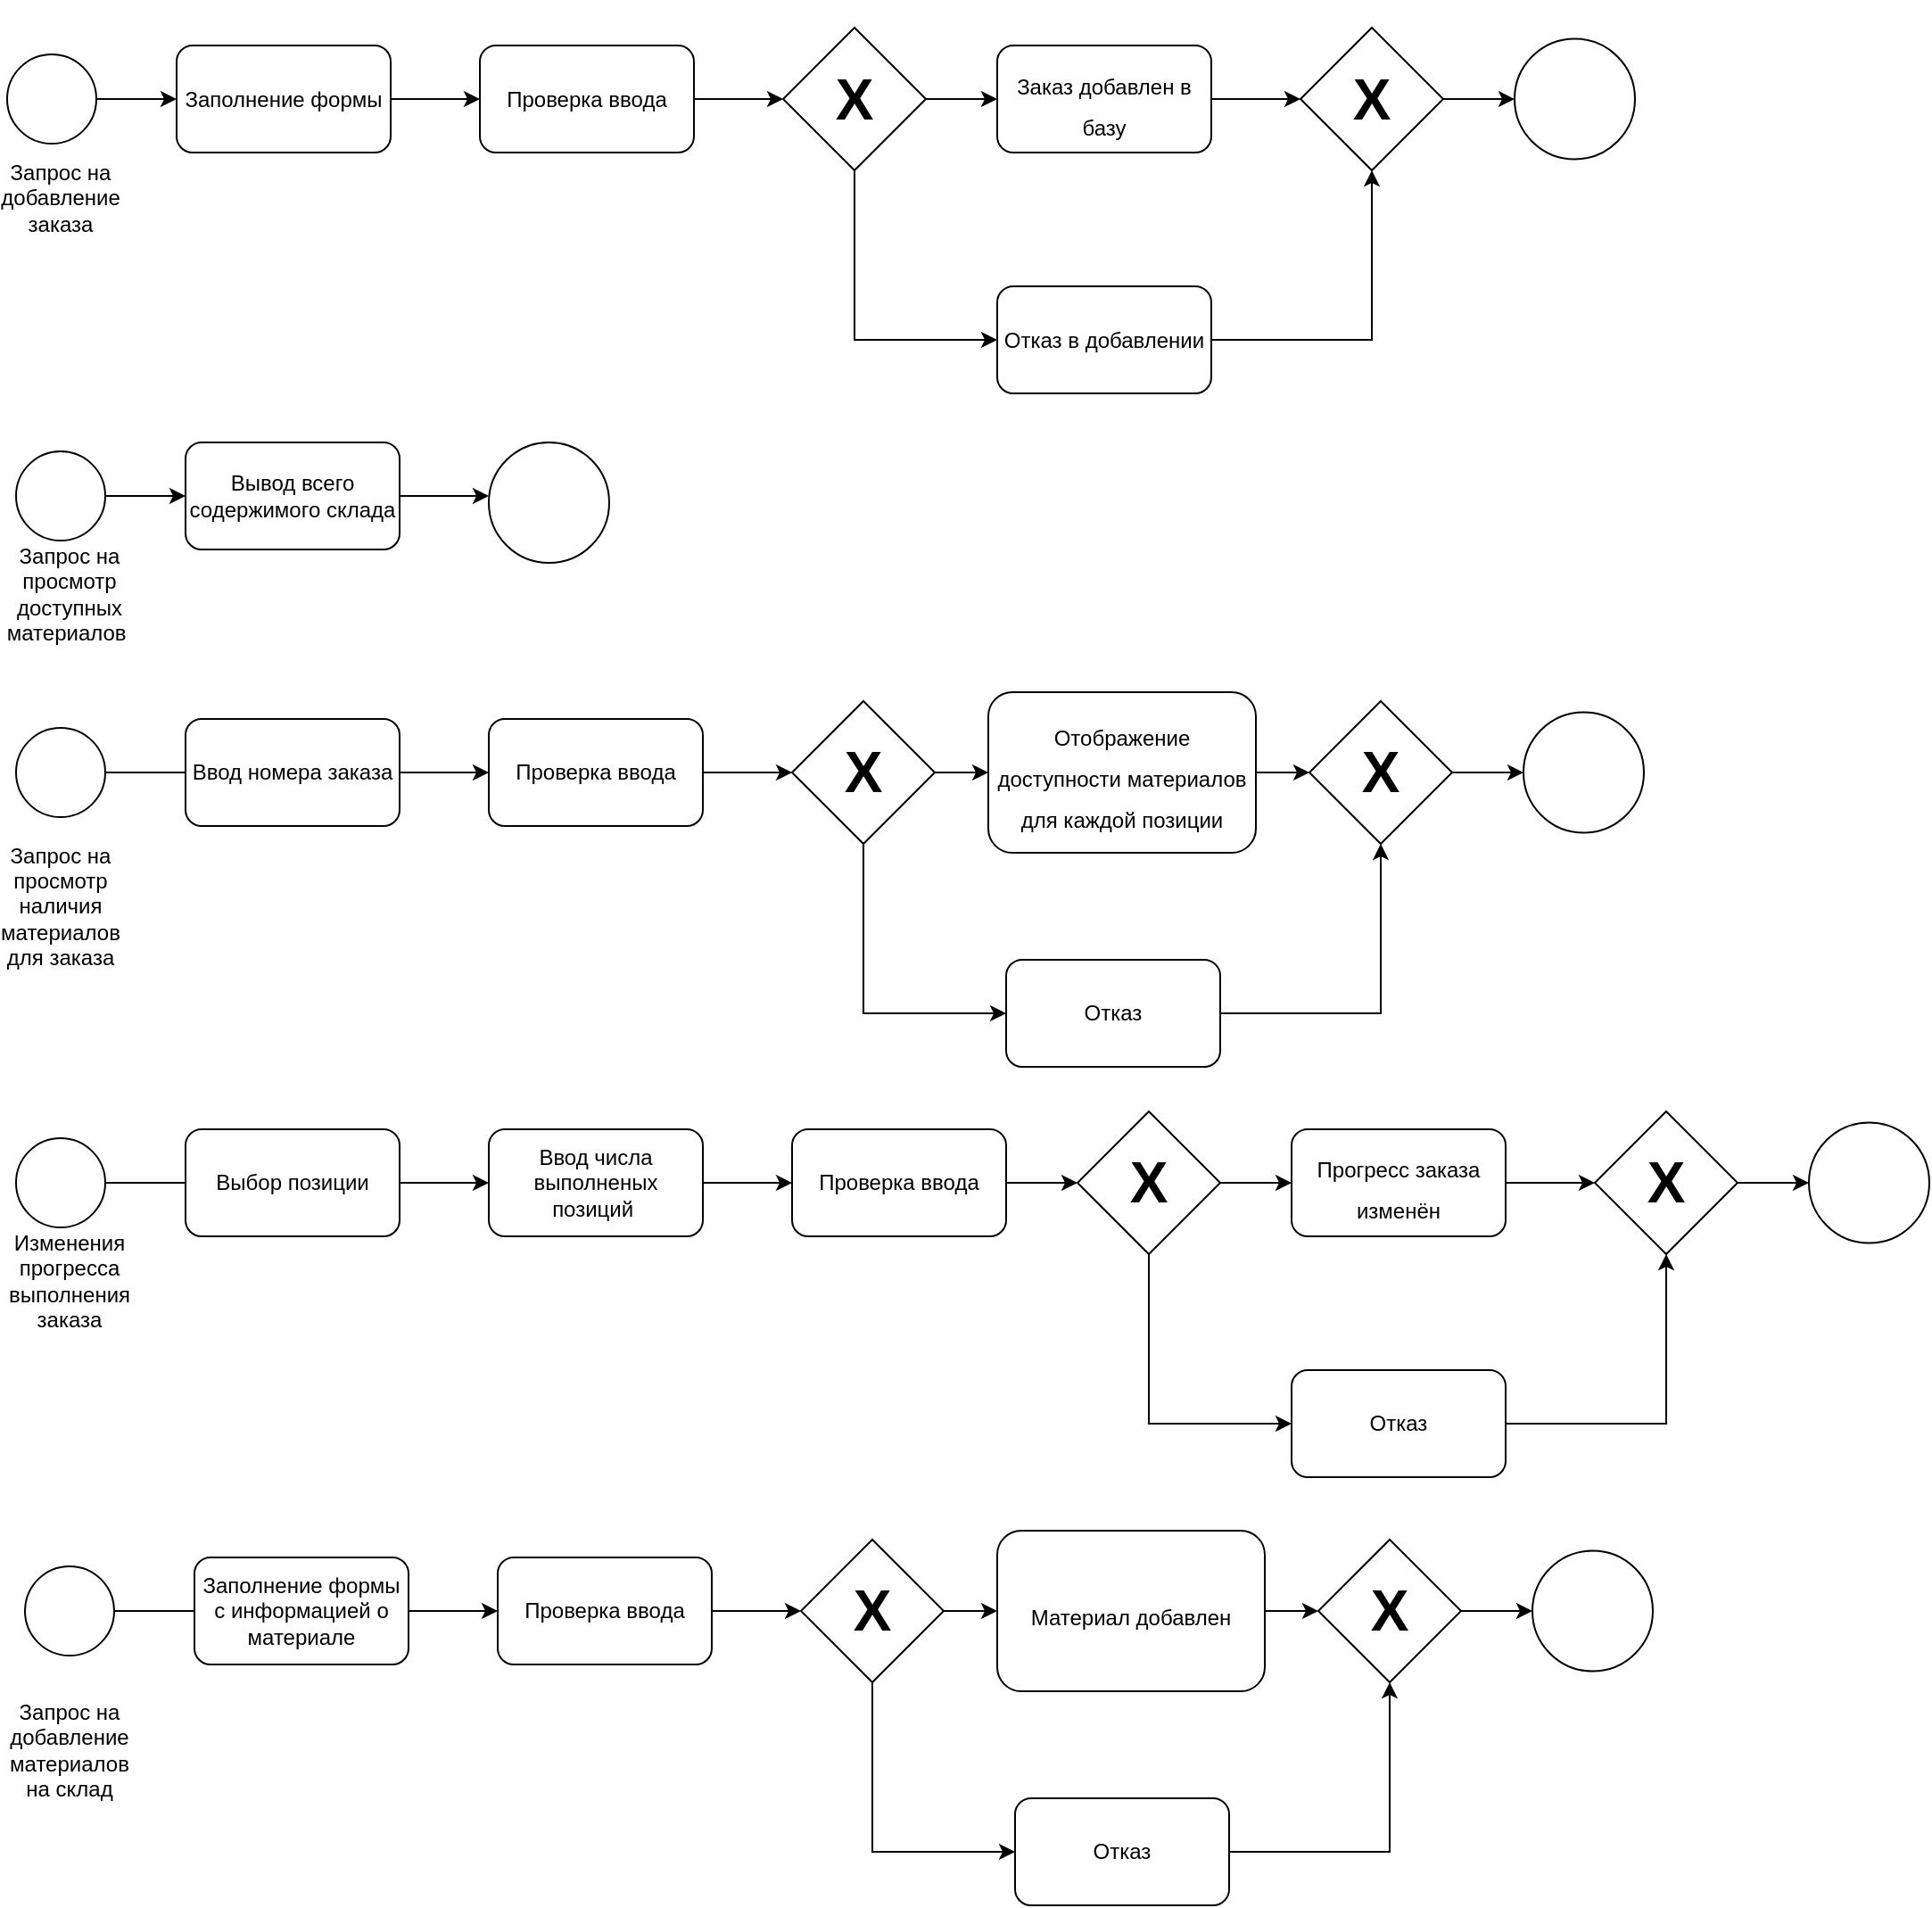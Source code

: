 <mxfile version="20.7.4" type="device"><diagram name="Page-1" id="2a216829-ef6e-dabb-86c1-c78162f3ba2b"><mxGraphModel dx="1381" dy="808" grid="1" gridSize="10" guides="1" tooltips="1" connect="1" arrows="1" fold="1" page="1" pageScale="1" pageWidth="850" pageHeight="1100" background="none" math="0" shadow="0"><root><mxCell id="0"/><mxCell id="1" parent="0"/><mxCell id="cu_UfZFSGi-JBSAdrCJ--37" value="" style="edgeStyle=orthogonalEdgeStyle;rounded=0;orthogonalLoop=1;jettySize=auto;html=1;fontSize=12;" edge="1" parent="1" source="7a84cebc1def654-1" target="cu_UfZFSGi-JBSAdrCJ--2"><mxGeometry relative="1" as="geometry"/></mxCell><mxCell id="7a84cebc1def654-1" value="" style="shape=mxgraph.bpmn.shape;html=1;verticalLabelPosition=bottom;labelBackgroundColor=#ffffff;verticalAlign=top;perimeter=ellipsePerimeter;outline=standard;symbol=general;" parent="1" vertex="1"><mxGeometry x="15" y="92.5" width="50" height="50" as="geometry"/></mxCell><mxCell id="cu_UfZFSGi-JBSAdrCJ--1" value="Запрос на добавление заказа" style="text;html=1;strokeColor=none;fillColor=none;align=center;verticalAlign=middle;whiteSpace=wrap;rounded=0;" vertex="1" parent="1"><mxGeometry x="15" y="157.5" width="60" height="30" as="geometry"/></mxCell><mxCell id="cu_UfZFSGi-JBSAdrCJ--8" value="" style="edgeStyle=orthogonalEdgeStyle;rounded=0;orthogonalLoop=1;jettySize=auto;html=1;fontSize=12;" edge="1" parent="1" source="cu_UfZFSGi-JBSAdrCJ--3" target="cu_UfZFSGi-JBSAdrCJ--5"><mxGeometry relative="1" as="geometry"/></mxCell><mxCell id="cu_UfZFSGi-JBSAdrCJ--14" style="edgeStyle=orthogonalEdgeStyle;rounded=0;orthogonalLoop=1;jettySize=auto;html=1;fontSize=12;entryX=0;entryY=0.5;entryDx=0;entryDy=0;exitX=0.5;exitY=1;exitDx=0;exitDy=0;" edge="1" parent="1" source="cu_UfZFSGi-JBSAdrCJ--3" target="cu_UfZFSGi-JBSAdrCJ--9"><mxGeometry relative="1" as="geometry"><mxPoint x="490" y="262.5" as="targetPoint"/><Array as="points"><mxPoint x="490" y="252.5"/></Array></mxGeometry></mxCell><mxCell id="cu_UfZFSGi-JBSAdrCJ--3" value="&lt;b&gt;&lt;font style=&quot;font-size: 32px;&quot;&gt;Х&lt;/font&gt;&lt;/b&gt;" style="rhombus;whiteSpace=wrap;html=1;" vertex="1" parent="1"><mxGeometry x="450" y="77.5" width="80" height="80" as="geometry"/></mxCell><mxCell id="cu_UfZFSGi-JBSAdrCJ--12" value="" style="edgeStyle=orthogonalEdgeStyle;rounded=0;orthogonalLoop=1;jettySize=auto;html=1;fontSize=12;" edge="1" parent="1" source="cu_UfZFSGi-JBSAdrCJ--5" target="cu_UfZFSGi-JBSAdrCJ--11"><mxGeometry relative="1" as="geometry"/></mxCell><mxCell id="cu_UfZFSGi-JBSAdrCJ--5" value="&lt;p style=&quot;line-height: 50%;&quot;&gt;&lt;font style=&quot;font-size: 12px;&quot;&gt;Заказ добавлен в базу&lt;/font&gt;&lt;/p&gt;" style="rounded=1;whiteSpace=wrap;html=1;fontSize=32;" vertex="1" parent="1"><mxGeometry x="570" y="87.5" width="120" height="60" as="geometry"/></mxCell><mxCell id="cu_UfZFSGi-JBSAdrCJ--6" value="" style="ellipse;whiteSpace=wrap;html=1;aspect=fixed;fontSize=12;" vertex="1" parent="1"><mxGeometry x="860" y="83.75" width="67.5" height="67.5" as="geometry"/></mxCell><mxCell id="cu_UfZFSGi-JBSAdrCJ--15" style="edgeStyle=orthogonalEdgeStyle;rounded=0;orthogonalLoop=1;jettySize=auto;html=1;entryX=0.5;entryY=1;entryDx=0;entryDy=0;fontSize=12;" edge="1" parent="1" source="cu_UfZFSGi-JBSAdrCJ--9" target="cu_UfZFSGi-JBSAdrCJ--11"><mxGeometry relative="1" as="geometry"/></mxCell><mxCell id="cu_UfZFSGi-JBSAdrCJ--9" value="Отказ в добавлении" style="rounded=1;whiteSpace=wrap;html=1;fontSize=12;" vertex="1" parent="1"><mxGeometry x="570" y="222.5" width="120" height="60" as="geometry"/></mxCell><mxCell id="cu_UfZFSGi-JBSAdrCJ--13" value="" style="edgeStyle=orthogonalEdgeStyle;rounded=0;orthogonalLoop=1;jettySize=auto;html=1;fontSize=12;" edge="1" parent="1" source="cu_UfZFSGi-JBSAdrCJ--11" target="cu_UfZFSGi-JBSAdrCJ--6"><mxGeometry relative="1" as="geometry"/></mxCell><mxCell id="cu_UfZFSGi-JBSAdrCJ--11" value="&lt;b&gt;&lt;font style=&quot;font-size: 32px;&quot;&gt;Х&lt;/font&gt;&lt;/b&gt;" style="rhombus;whiteSpace=wrap;html=1;" vertex="1" parent="1"><mxGeometry x="740" y="77.5" width="80" height="80" as="geometry"/></mxCell><mxCell id="cu_UfZFSGi-JBSAdrCJ--18" value="" style="edgeStyle=orthogonalEdgeStyle;rounded=0;orthogonalLoop=1;jettySize=auto;html=1;fontSize=12;" edge="1" parent="1" source="cu_UfZFSGi-JBSAdrCJ--16" target="cu_UfZFSGi-JBSAdrCJ--3"><mxGeometry relative="1" as="geometry"/></mxCell><mxCell id="cu_UfZFSGi-JBSAdrCJ--16" value="Проверка ввода" style="rounded=1;whiteSpace=wrap;html=1;" vertex="1" parent="1"><mxGeometry x="280" y="87.5" width="120" height="60" as="geometry"/></mxCell><mxCell id="cu_UfZFSGi-JBSAdrCJ--19" value="" style="edgeStyle=orthogonalEdgeStyle;rounded=0;orthogonalLoop=1;jettySize=auto;html=1;fontSize=12;" edge="1" parent="1" source="cu_UfZFSGi-JBSAdrCJ--2" target="cu_UfZFSGi-JBSAdrCJ--16"><mxGeometry relative="1" as="geometry"/></mxCell><mxCell id="cu_UfZFSGi-JBSAdrCJ--2" value="Заполнение формы" style="rounded=1;whiteSpace=wrap;html=1;" vertex="1" parent="1"><mxGeometry x="110" y="87.5" width="120" height="60" as="geometry"/></mxCell><mxCell id="cu_UfZFSGi-JBSAdrCJ--38" value="" style="edgeStyle=orthogonalEdgeStyle;rounded=0;orthogonalLoop=1;jettySize=auto;html=1;fontSize=12;" edge="1" parent="1" source="cu_UfZFSGi-JBSAdrCJ--20" target="cu_UfZFSGi-JBSAdrCJ--35"><mxGeometry relative="1" as="geometry"/></mxCell><mxCell id="cu_UfZFSGi-JBSAdrCJ--20" value="" style="shape=mxgraph.bpmn.shape;html=1;verticalLabelPosition=bottom;labelBackgroundColor=#ffffff;verticalAlign=top;perimeter=ellipsePerimeter;outline=standard;symbol=general;" vertex="1" parent="1"><mxGeometry x="20" y="315" width="50" height="50" as="geometry"/></mxCell><mxCell id="cu_UfZFSGi-JBSAdrCJ--21" value="Запрос на просмотр доступных материалов&amp;nbsp;" style="text;html=1;strokeColor=none;fillColor=none;align=center;verticalAlign=middle;whiteSpace=wrap;rounded=0;" vertex="1" parent="1"><mxGeometry x="20" y="380" width="60" height="30" as="geometry"/></mxCell><mxCell id="cu_UfZFSGi-JBSAdrCJ--27" value="" style="ellipse;whiteSpace=wrap;html=1;aspect=fixed;fontSize=12;" vertex="1" parent="1"><mxGeometry x="285" y="310" width="67.5" height="67.5" as="geometry"/></mxCell><mxCell id="cu_UfZFSGi-JBSAdrCJ--34" value="" style="edgeStyle=orthogonalEdgeStyle;rounded=0;orthogonalLoop=1;jettySize=auto;html=1;fontSize=12;" edge="1" parent="1" source="cu_UfZFSGi-JBSAdrCJ--35"><mxGeometry relative="1" as="geometry"><mxPoint x="285" y="340" as="targetPoint"/></mxGeometry></mxCell><mxCell id="cu_UfZFSGi-JBSAdrCJ--35" value="Вывод всего содержимого склада" style="rounded=1;whiteSpace=wrap;html=1;" vertex="1" parent="1"><mxGeometry x="115" y="310" width="120" height="60" as="geometry"/></mxCell><mxCell id="cu_UfZFSGi-JBSAdrCJ--39" value="" style="shape=mxgraph.bpmn.shape;html=1;verticalLabelPosition=bottom;labelBackgroundColor=#ffffff;verticalAlign=top;perimeter=ellipsePerimeter;outline=standard;symbol=general;" vertex="1" parent="1"><mxGeometry x="20" y="470" width="50" height="50" as="geometry"/></mxCell><mxCell id="cu_UfZFSGi-JBSAdrCJ--40" value="Запрос на просмотр наличия материалов для заказа" style="text;html=1;strokeColor=none;fillColor=none;align=center;verticalAlign=middle;whiteSpace=wrap;rounded=0;" vertex="1" parent="1"><mxGeometry x="15" y="555" width="60" height="30" as="geometry"/></mxCell><mxCell id="cu_UfZFSGi-JBSAdrCJ--41" value="" style="edgeStyle=orthogonalEdgeStyle;rounded=0;orthogonalLoop=1;jettySize=auto;html=1;fontSize=12;" edge="1" parent="1" source="cu_UfZFSGi-JBSAdrCJ--43" target="cu_UfZFSGi-JBSAdrCJ--45"><mxGeometry relative="1" as="geometry"/></mxCell><mxCell id="cu_UfZFSGi-JBSAdrCJ--42" style="edgeStyle=orthogonalEdgeStyle;rounded=0;orthogonalLoop=1;jettySize=auto;html=1;fontSize=12;entryX=0;entryY=0.5;entryDx=0;entryDy=0;exitX=0.5;exitY=1;exitDx=0;exitDy=0;" edge="1" parent="1" source="cu_UfZFSGi-JBSAdrCJ--43" target="cu_UfZFSGi-JBSAdrCJ--48"><mxGeometry relative="1" as="geometry"><mxPoint x="495" y="640" as="targetPoint"/><Array as="points"><mxPoint x="495" y="630"/></Array></mxGeometry></mxCell><mxCell id="cu_UfZFSGi-JBSAdrCJ--43" value="&lt;b&gt;&lt;font style=&quot;font-size: 32px;&quot;&gt;Х&lt;/font&gt;&lt;/b&gt;" style="rhombus;whiteSpace=wrap;html=1;" vertex="1" parent="1"><mxGeometry x="455" y="455" width="80" height="80" as="geometry"/></mxCell><mxCell id="cu_UfZFSGi-JBSAdrCJ--44" value="" style="edgeStyle=orthogonalEdgeStyle;rounded=0;orthogonalLoop=1;jettySize=auto;html=1;fontSize=12;" edge="1" parent="1" source="cu_UfZFSGi-JBSAdrCJ--45" target="cu_UfZFSGi-JBSAdrCJ--50"><mxGeometry relative="1" as="geometry"/></mxCell><mxCell id="cu_UfZFSGi-JBSAdrCJ--45" value="&lt;p style=&quot;line-height: 50%;&quot;&gt;&lt;span style=&quot;font-size: 12px;&quot;&gt;Отображение доступности материалов для каждой позиции&lt;/span&gt;&lt;/p&gt;" style="rounded=1;whiteSpace=wrap;html=1;fontSize=32;" vertex="1" parent="1"><mxGeometry x="565" y="450" width="150" height="90" as="geometry"/></mxCell><mxCell id="cu_UfZFSGi-JBSAdrCJ--46" value="" style="ellipse;whiteSpace=wrap;html=1;aspect=fixed;fontSize=12;" vertex="1" parent="1"><mxGeometry x="865" y="461.25" width="67.5" height="67.5" as="geometry"/></mxCell><mxCell id="cu_UfZFSGi-JBSAdrCJ--47" style="edgeStyle=orthogonalEdgeStyle;rounded=0;orthogonalLoop=1;jettySize=auto;html=1;entryX=0.5;entryY=1;entryDx=0;entryDy=0;fontSize=12;" edge="1" parent="1" source="cu_UfZFSGi-JBSAdrCJ--48" target="cu_UfZFSGi-JBSAdrCJ--50"><mxGeometry relative="1" as="geometry"/></mxCell><mxCell id="cu_UfZFSGi-JBSAdrCJ--48" value="Отказ" style="rounded=1;whiteSpace=wrap;html=1;fontSize=12;" vertex="1" parent="1"><mxGeometry x="575" y="600" width="120" height="60" as="geometry"/></mxCell><mxCell id="cu_UfZFSGi-JBSAdrCJ--49" value="" style="edgeStyle=orthogonalEdgeStyle;rounded=0;orthogonalLoop=1;jettySize=auto;html=1;fontSize=12;" edge="1" parent="1" source="cu_UfZFSGi-JBSAdrCJ--50" target="cu_UfZFSGi-JBSAdrCJ--46"><mxGeometry relative="1" as="geometry"/></mxCell><mxCell id="cu_UfZFSGi-JBSAdrCJ--50" value="&lt;b&gt;&lt;font style=&quot;font-size: 32px;&quot;&gt;Х&lt;/font&gt;&lt;/b&gt;" style="rhombus;whiteSpace=wrap;html=1;" vertex="1" parent="1"><mxGeometry x="745" y="455" width="80" height="80" as="geometry"/></mxCell><mxCell id="cu_UfZFSGi-JBSAdrCJ--51" value="" style="edgeStyle=orthogonalEdgeStyle;rounded=0;orthogonalLoop=1;jettySize=auto;html=1;fontSize=12;" edge="1" parent="1" source="cu_UfZFSGi-JBSAdrCJ--52" target="cu_UfZFSGi-JBSAdrCJ--43"><mxGeometry relative="1" as="geometry"/></mxCell><mxCell id="cu_UfZFSGi-JBSAdrCJ--52" value="Проверка ввода" style="rounded=1;whiteSpace=wrap;html=1;" vertex="1" parent="1"><mxGeometry x="285" y="465" width="120" height="60" as="geometry"/></mxCell><mxCell id="cu_UfZFSGi-JBSAdrCJ--53" value="" style="edgeStyle=orthogonalEdgeStyle;rounded=0;orthogonalLoop=1;jettySize=auto;html=1;fontSize=12;" edge="1" parent="1" source="cu_UfZFSGi-JBSAdrCJ--54" target="cu_UfZFSGi-JBSAdrCJ--52"><mxGeometry relative="1" as="geometry"/></mxCell><mxCell id="cu_UfZFSGi-JBSAdrCJ--54" value="Ввод номера заказа" style="rounded=1;whiteSpace=wrap;html=1;" vertex="1" parent="1"><mxGeometry x="115" y="465" width="120" height="60" as="geometry"/></mxCell><mxCell id="cu_UfZFSGi-JBSAdrCJ--55" value="" style="edgeStyle=orthogonalEdgeStyle;rounded=0;html=1;jettySize=auto;orthogonalLoop=1;endArrow=none;" edge="1" parent="1" source="cu_UfZFSGi-JBSAdrCJ--39" target="cu_UfZFSGi-JBSAdrCJ--54"><mxGeometry relative="1" as="geometry"><mxPoint x="70" y="502.5" as="sourcePoint"/><mxPoint x="175.0" y="502.5" as="targetPoint"/></mxGeometry></mxCell><mxCell id="cu_UfZFSGi-JBSAdrCJ--56" value="" style="shape=mxgraph.bpmn.shape;html=1;verticalLabelPosition=bottom;labelBackgroundColor=#ffffff;verticalAlign=top;perimeter=ellipsePerimeter;outline=standard;symbol=general;" vertex="1" parent="1"><mxGeometry x="20" y="700" width="50" height="50" as="geometry"/></mxCell><mxCell id="cu_UfZFSGi-JBSAdrCJ--57" value="Изменения прогресса выполнения заказа" style="text;html=1;strokeColor=none;fillColor=none;align=center;verticalAlign=middle;whiteSpace=wrap;rounded=0;" vertex="1" parent="1"><mxGeometry x="20" y="765" width="60" height="30" as="geometry"/></mxCell><mxCell id="cu_UfZFSGi-JBSAdrCJ--58" value="" style="edgeStyle=orthogonalEdgeStyle;rounded=0;orthogonalLoop=1;jettySize=auto;html=1;fontSize=12;" edge="1" parent="1" source="cu_UfZFSGi-JBSAdrCJ--60" target="cu_UfZFSGi-JBSAdrCJ--62"><mxGeometry relative="1" as="geometry"/></mxCell><mxCell id="cu_UfZFSGi-JBSAdrCJ--59" style="edgeStyle=orthogonalEdgeStyle;rounded=0;orthogonalLoop=1;jettySize=auto;html=1;fontSize=12;entryX=0;entryY=0.5;entryDx=0;entryDy=0;exitX=0.5;exitY=1;exitDx=0;exitDy=0;" edge="1" parent="1" source="cu_UfZFSGi-JBSAdrCJ--60" target="cu_UfZFSGi-JBSAdrCJ--65"><mxGeometry relative="1" as="geometry"><mxPoint x="655" y="870" as="targetPoint"/><Array as="points"><mxPoint x="655" y="860"/></Array></mxGeometry></mxCell><mxCell id="cu_UfZFSGi-JBSAdrCJ--60" value="&lt;b&gt;&lt;font style=&quot;font-size: 32px;&quot;&gt;Х&lt;/font&gt;&lt;/b&gt;" style="rhombus;whiteSpace=wrap;html=1;" vertex="1" parent="1"><mxGeometry x="615" y="685" width="80" height="80" as="geometry"/></mxCell><mxCell id="cu_UfZFSGi-JBSAdrCJ--61" value="" style="edgeStyle=orthogonalEdgeStyle;rounded=0;orthogonalLoop=1;jettySize=auto;html=1;fontSize=12;" edge="1" parent="1" source="cu_UfZFSGi-JBSAdrCJ--62" target="cu_UfZFSGi-JBSAdrCJ--67"><mxGeometry relative="1" as="geometry"/></mxCell><mxCell id="cu_UfZFSGi-JBSAdrCJ--62" value="&lt;p style=&quot;line-height: 50%;&quot;&gt;&lt;span style=&quot;font-size: 12px;&quot;&gt;Прогресс заказа изменён&lt;/span&gt;&lt;/p&gt;" style="rounded=1;whiteSpace=wrap;html=1;fontSize=32;" vertex="1" parent="1"><mxGeometry x="735" y="695" width="120" height="60" as="geometry"/></mxCell><mxCell id="cu_UfZFSGi-JBSAdrCJ--63" value="" style="ellipse;whiteSpace=wrap;html=1;aspect=fixed;fontSize=12;" vertex="1" parent="1"><mxGeometry x="1025" y="691.25" width="67.5" height="67.5" as="geometry"/></mxCell><mxCell id="cu_UfZFSGi-JBSAdrCJ--64" style="edgeStyle=orthogonalEdgeStyle;rounded=0;orthogonalLoop=1;jettySize=auto;html=1;entryX=0.5;entryY=1;entryDx=0;entryDy=0;fontSize=12;" edge="1" parent="1" source="cu_UfZFSGi-JBSAdrCJ--65" target="cu_UfZFSGi-JBSAdrCJ--67"><mxGeometry relative="1" as="geometry"/></mxCell><mxCell id="cu_UfZFSGi-JBSAdrCJ--65" value="Отказ" style="rounded=1;whiteSpace=wrap;html=1;fontSize=12;" vertex="1" parent="1"><mxGeometry x="735" y="830" width="120" height="60" as="geometry"/></mxCell><mxCell id="cu_UfZFSGi-JBSAdrCJ--66" value="" style="edgeStyle=orthogonalEdgeStyle;rounded=0;orthogonalLoop=1;jettySize=auto;html=1;fontSize=12;" edge="1" parent="1" source="cu_UfZFSGi-JBSAdrCJ--67" target="cu_UfZFSGi-JBSAdrCJ--63"><mxGeometry relative="1" as="geometry"/></mxCell><mxCell id="cu_UfZFSGi-JBSAdrCJ--67" value="&lt;b&gt;&lt;font style=&quot;font-size: 32px;&quot;&gt;Х&lt;/font&gt;&lt;/b&gt;" style="rhombus;whiteSpace=wrap;html=1;" vertex="1" parent="1"><mxGeometry x="905" y="685" width="80" height="80" as="geometry"/></mxCell><mxCell id="cu_UfZFSGi-JBSAdrCJ--75" value="" style="edgeStyle=orthogonalEdgeStyle;rounded=0;orthogonalLoop=1;jettySize=auto;html=1;fontSize=12;" edge="1" parent="1" source="cu_UfZFSGi-JBSAdrCJ--69" target="cu_UfZFSGi-JBSAdrCJ--73"><mxGeometry relative="1" as="geometry"/></mxCell><mxCell id="cu_UfZFSGi-JBSAdrCJ--69" value="Ввод числа выполненых позиций&amp;nbsp;" style="rounded=1;whiteSpace=wrap;html=1;" vertex="1" parent="1"><mxGeometry x="285" y="695" width="120" height="60" as="geometry"/></mxCell><mxCell id="cu_UfZFSGi-JBSAdrCJ--70" value="" style="edgeStyle=orthogonalEdgeStyle;rounded=0;orthogonalLoop=1;jettySize=auto;html=1;fontSize=12;" edge="1" parent="1" source="cu_UfZFSGi-JBSAdrCJ--71" target="cu_UfZFSGi-JBSAdrCJ--69"><mxGeometry relative="1" as="geometry"/></mxCell><mxCell id="cu_UfZFSGi-JBSAdrCJ--71" value="Выбор позиции" style="rounded=1;whiteSpace=wrap;html=1;" vertex="1" parent="1"><mxGeometry x="115" y="695" width="120" height="60" as="geometry"/></mxCell><mxCell id="cu_UfZFSGi-JBSAdrCJ--72" value="" style="edgeStyle=orthogonalEdgeStyle;rounded=0;html=1;jettySize=auto;orthogonalLoop=1;endArrow=none;" edge="1" parent="1" source="cu_UfZFSGi-JBSAdrCJ--56" target="cu_UfZFSGi-JBSAdrCJ--71"><mxGeometry relative="1" as="geometry"><mxPoint x="70" y="732.5" as="sourcePoint"/><mxPoint x="175.0" y="732.5" as="targetPoint"/></mxGeometry></mxCell><mxCell id="cu_UfZFSGi-JBSAdrCJ--76" value="" style="edgeStyle=orthogonalEdgeStyle;rounded=0;orthogonalLoop=1;jettySize=auto;html=1;fontSize=12;" edge="1" parent="1" source="cu_UfZFSGi-JBSAdrCJ--73" target="cu_UfZFSGi-JBSAdrCJ--60"><mxGeometry relative="1" as="geometry"/></mxCell><mxCell id="cu_UfZFSGi-JBSAdrCJ--73" value="Проверка ввода" style="rounded=1;whiteSpace=wrap;html=1;" vertex="1" parent="1"><mxGeometry x="455" y="695" width="120" height="60" as="geometry"/></mxCell><mxCell id="cu_UfZFSGi-JBSAdrCJ--77" value="" style="shape=mxgraph.bpmn.shape;html=1;verticalLabelPosition=bottom;labelBackgroundColor=#ffffff;verticalAlign=top;perimeter=ellipsePerimeter;outline=standard;symbol=general;" vertex="1" parent="1"><mxGeometry x="25" y="940" width="50" height="50" as="geometry"/></mxCell><mxCell id="cu_UfZFSGi-JBSAdrCJ--78" value="Запрос на добавление материалов на склад" style="text;html=1;strokeColor=none;fillColor=none;align=center;verticalAlign=middle;whiteSpace=wrap;rounded=0;" vertex="1" parent="1"><mxGeometry x="20" y="1030" width="60" height="25" as="geometry"/></mxCell><mxCell id="cu_UfZFSGi-JBSAdrCJ--79" value="" style="edgeStyle=orthogonalEdgeStyle;rounded=0;orthogonalLoop=1;jettySize=auto;html=1;fontSize=12;" edge="1" parent="1" source="cu_UfZFSGi-JBSAdrCJ--81" target="cu_UfZFSGi-JBSAdrCJ--83"><mxGeometry relative="1" as="geometry"/></mxCell><mxCell id="cu_UfZFSGi-JBSAdrCJ--80" style="edgeStyle=orthogonalEdgeStyle;rounded=0;orthogonalLoop=1;jettySize=auto;html=1;fontSize=12;entryX=0;entryY=0.5;entryDx=0;entryDy=0;exitX=0.5;exitY=1;exitDx=0;exitDy=0;" edge="1" parent="1" source="cu_UfZFSGi-JBSAdrCJ--81" target="cu_UfZFSGi-JBSAdrCJ--86"><mxGeometry relative="1" as="geometry"><mxPoint x="500" y="1110" as="targetPoint"/><Array as="points"><mxPoint x="500" y="1100"/></Array></mxGeometry></mxCell><mxCell id="cu_UfZFSGi-JBSAdrCJ--81" value="&lt;b&gt;&lt;font style=&quot;font-size: 32px;&quot;&gt;Х&lt;/font&gt;&lt;/b&gt;" style="rhombus;whiteSpace=wrap;html=1;" vertex="1" parent="1"><mxGeometry x="460" y="925" width="80" height="80" as="geometry"/></mxCell><mxCell id="cu_UfZFSGi-JBSAdrCJ--82" value="" style="edgeStyle=orthogonalEdgeStyle;rounded=0;orthogonalLoop=1;jettySize=auto;html=1;fontSize=12;" edge="1" parent="1" source="cu_UfZFSGi-JBSAdrCJ--83" target="cu_UfZFSGi-JBSAdrCJ--88"><mxGeometry relative="1" as="geometry"/></mxCell><mxCell id="cu_UfZFSGi-JBSAdrCJ--83" value="&lt;p style=&quot;line-height: 50%;&quot;&gt;&lt;span style=&quot;font-size: 12px;&quot;&gt;Материал добавлен&lt;/span&gt;&lt;/p&gt;" style="rounded=1;whiteSpace=wrap;html=1;fontSize=32;" vertex="1" parent="1"><mxGeometry x="570" y="920" width="150" height="90" as="geometry"/></mxCell><mxCell id="cu_UfZFSGi-JBSAdrCJ--84" value="" style="ellipse;whiteSpace=wrap;html=1;aspect=fixed;fontSize=12;" vertex="1" parent="1"><mxGeometry x="870" y="931.25" width="67.5" height="67.5" as="geometry"/></mxCell><mxCell id="cu_UfZFSGi-JBSAdrCJ--85" style="edgeStyle=orthogonalEdgeStyle;rounded=0;orthogonalLoop=1;jettySize=auto;html=1;entryX=0.5;entryY=1;entryDx=0;entryDy=0;fontSize=12;" edge="1" parent="1" source="cu_UfZFSGi-JBSAdrCJ--86" target="cu_UfZFSGi-JBSAdrCJ--88"><mxGeometry relative="1" as="geometry"/></mxCell><mxCell id="cu_UfZFSGi-JBSAdrCJ--86" value="Отказ" style="rounded=1;whiteSpace=wrap;html=1;fontSize=12;" vertex="1" parent="1"><mxGeometry x="580" y="1070" width="120" height="60" as="geometry"/></mxCell><mxCell id="cu_UfZFSGi-JBSAdrCJ--87" value="" style="edgeStyle=orthogonalEdgeStyle;rounded=0;orthogonalLoop=1;jettySize=auto;html=1;fontSize=12;" edge="1" parent="1" source="cu_UfZFSGi-JBSAdrCJ--88" target="cu_UfZFSGi-JBSAdrCJ--84"><mxGeometry relative="1" as="geometry"/></mxCell><mxCell id="cu_UfZFSGi-JBSAdrCJ--88" value="&lt;b&gt;&lt;font style=&quot;font-size: 32px;&quot;&gt;Х&lt;/font&gt;&lt;/b&gt;" style="rhombus;whiteSpace=wrap;html=1;" vertex="1" parent="1"><mxGeometry x="750" y="925" width="80" height="80" as="geometry"/></mxCell><mxCell id="cu_UfZFSGi-JBSAdrCJ--89" value="" style="edgeStyle=orthogonalEdgeStyle;rounded=0;orthogonalLoop=1;jettySize=auto;html=1;fontSize=12;" edge="1" parent="1" source="cu_UfZFSGi-JBSAdrCJ--90" target="cu_UfZFSGi-JBSAdrCJ--81"><mxGeometry relative="1" as="geometry"/></mxCell><mxCell id="cu_UfZFSGi-JBSAdrCJ--90" value="Проверка ввода" style="rounded=1;whiteSpace=wrap;html=1;" vertex="1" parent="1"><mxGeometry x="290" y="935" width="120" height="60" as="geometry"/></mxCell><mxCell id="cu_UfZFSGi-JBSAdrCJ--91" value="" style="edgeStyle=orthogonalEdgeStyle;rounded=0;orthogonalLoop=1;jettySize=auto;html=1;fontSize=12;" edge="1" parent="1" source="cu_UfZFSGi-JBSAdrCJ--92" target="cu_UfZFSGi-JBSAdrCJ--90"><mxGeometry relative="1" as="geometry"/></mxCell><mxCell id="cu_UfZFSGi-JBSAdrCJ--92" value="Заполнение формы с информацией о материале" style="rounded=1;whiteSpace=wrap;html=1;" vertex="1" parent="1"><mxGeometry x="120" y="935" width="120" height="60" as="geometry"/></mxCell><mxCell id="cu_UfZFSGi-JBSAdrCJ--93" value="" style="edgeStyle=orthogonalEdgeStyle;rounded=0;html=1;jettySize=auto;orthogonalLoop=1;endArrow=none;" edge="1" parent="1" source="cu_UfZFSGi-JBSAdrCJ--77" target="cu_UfZFSGi-JBSAdrCJ--92"><mxGeometry relative="1" as="geometry"><mxPoint x="75" y="972.5" as="sourcePoint"/><mxPoint x="180.0" y="972.5" as="targetPoint"/></mxGeometry></mxCell></root></mxGraphModel></diagram></mxfile>